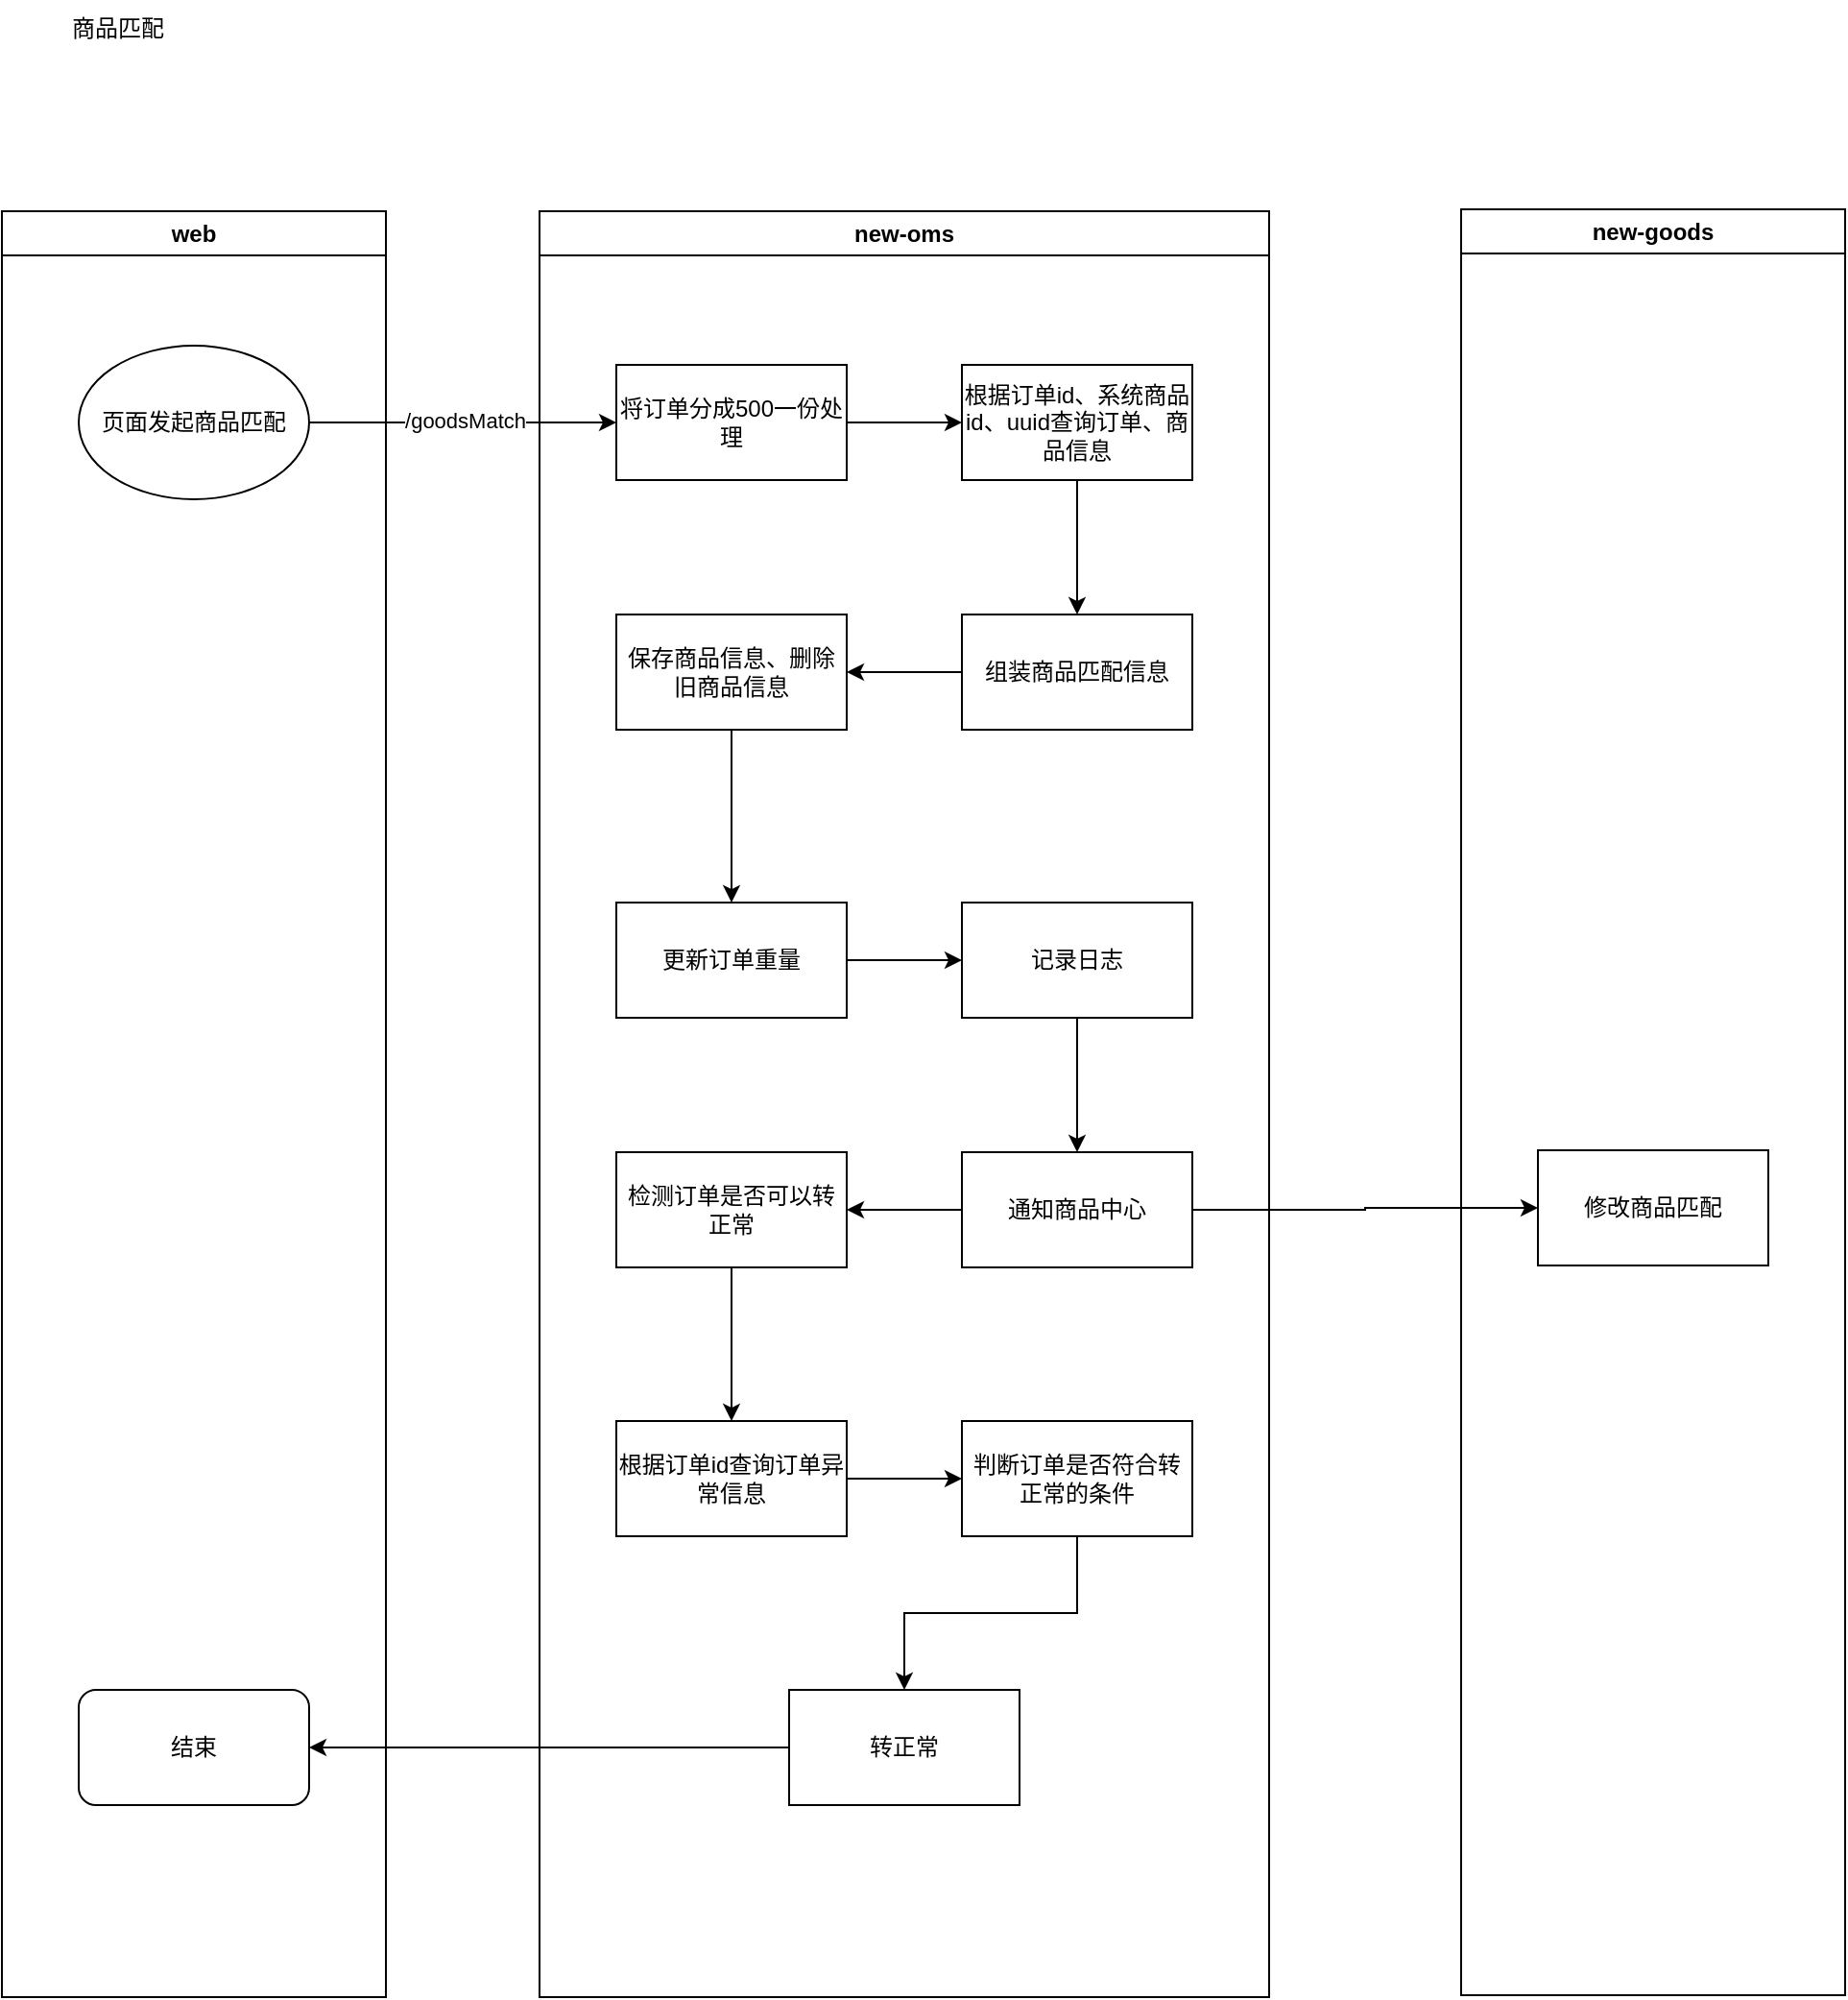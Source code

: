 <mxfile version="24.7.10">
  <diagram name="第 1 页" id="gVlICdoAYLYldk3fjAm1">
    <mxGraphModel dx="2314" dy="1106" grid="1" gridSize="10" guides="1" tooltips="1" connect="1" arrows="1" fold="1" page="1" pageScale="1" pageWidth="827" pageHeight="1169" math="0" shadow="0">
      <root>
        <mxCell id="0" />
        <mxCell id="1" parent="0" />
        <mxCell id="7TzGvKEf5VPIkmVuwXKu-1" value="商品匹配" style="text;html=1;align=center;verticalAlign=middle;resizable=0;points=[];autosize=1;strokeColor=none;fillColor=none;" vertex="1" parent="1">
          <mxGeometry x="65" y="130" width="70" height="30" as="geometry" />
        </mxCell>
        <mxCell id="7TzGvKEf5VPIkmVuwXKu-2" value="web" style="swimlane;whiteSpace=wrap;html=1;" vertex="1" parent="1">
          <mxGeometry x="40" y="240" width="200" height="930" as="geometry" />
        </mxCell>
        <mxCell id="7TzGvKEf5VPIkmVuwXKu-16" value="页面发起商品匹配" style="ellipse;whiteSpace=wrap;html=1;" vertex="1" parent="7TzGvKEf5VPIkmVuwXKu-2">
          <mxGeometry x="40" y="70" width="120" height="80" as="geometry" />
        </mxCell>
        <mxCell id="7TzGvKEf5VPIkmVuwXKu-44" value="结束" style="rounded=1;whiteSpace=wrap;html=1;" vertex="1" parent="7TzGvKEf5VPIkmVuwXKu-2">
          <mxGeometry x="40" y="770" width="120" height="60" as="geometry" />
        </mxCell>
        <mxCell id="7TzGvKEf5VPIkmVuwXKu-4" value="new-oms" style="swimlane;whiteSpace=wrap;html=1;" vertex="1" parent="1">
          <mxGeometry x="320" y="240" width="380" height="930" as="geometry" />
        </mxCell>
        <mxCell id="7TzGvKEf5VPIkmVuwXKu-22" value="" style="edgeStyle=orthogonalEdgeStyle;rounded=0;orthogonalLoop=1;jettySize=auto;html=1;" edge="1" parent="7TzGvKEf5VPIkmVuwXKu-4" source="7TzGvKEf5VPIkmVuwXKu-17" target="7TzGvKEf5VPIkmVuwXKu-21">
          <mxGeometry relative="1" as="geometry" />
        </mxCell>
        <mxCell id="7TzGvKEf5VPIkmVuwXKu-17" value="将订单分成500一份处理" style="whiteSpace=wrap;html=1;" vertex="1" parent="7TzGvKEf5VPIkmVuwXKu-4">
          <mxGeometry x="40" y="80" width="120" height="60" as="geometry" />
        </mxCell>
        <mxCell id="7TzGvKEf5VPIkmVuwXKu-24" value="" style="edgeStyle=orthogonalEdgeStyle;rounded=0;orthogonalLoop=1;jettySize=auto;html=1;" edge="1" parent="7TzGvKEf5VPIkmVuwXKu-4" source="7TzGvKEf5VPIkmVuwXKu-21" target="7TzGvKEf5VPIkmVuwXKu-23">
          <mxGeometry relative="1" as="geometry" />
        </mxCell>
        <mxCell id="7TzGvKEf5VPIkmVuwXKu-21" value="根据订单id、系统商品id、uuid查询订单、商品信息" style="whiteSpace=wrap;html=1;" vertex="1" parent="7TzGvKEf5VPIkmVuwXKu-4">
          <mxGeometry x="220" y="80" width="120" height="60" as="geometry" />
        </mxCell>
        <mxCell id="7TzGvKEf5VPIkmVuwXKu-26" value="" style="edgeStyle=orthogonalEdgeStyle;rounded=0;orthogonalLoop=1;jettySize=auto;html=1;" edge="1" parent="7TzGvKEf5VPIkmVuwXKu-4" source="7TzGvKEf5VPIkmVuwXKu-23" target="7TzGvKEf5VPIkmVuwXKu-25">
          <mxGeometry relative="1" as="geometry" />
        </mxCell>
        <mxCell id="7TzGvKEf5VPIkmVuwXKu-23" value="组装商品匹配信息" style="whiteSpace=wrap;html=1;" vertex="1" parent="7TzGvKEf5VPIkmVuwXKu-4">
          <mxGeometry x="220" y="210" width="120" height="60" as="geometry" />
        </mxCell>
        <mxCell id="7TzGvKEf5VPIkmVuwXKu-28" value="" style="edgeStyle=orthogonalEdgeStyle;rounded=0;orthogonalLoop=1;jettySize=auto;html=1;" edge="1" parent="7TzGvKEf5VPIkmVuwXKu-4" source="7TzGvKEf5VPIkmVuwXKu-25" target="7TzGvKEf5VPIkmVuwXKu-27">
          <mxGeometry relative="1" as="geometry" />
        </mxCell>
        <mxCell id="7TzGvKEf5VPIkmVuwXKu-25" value="保存商品信息、删除旧商品信息" style="whiteSpace=wrap;html=1;" vertex="1" parent="7TzGvKEf5VPIkmVuwXKu-4">
          <mxGeometry x="40" y="210" width="120" height="60" as="geometry" />
        </mxCell>
        <mxCell id="7TzGvKEf5VPIkmVuwXKu-30" value="" style="edgeStyle=orthogonalEdgeStyle;rounded=0;orthogonalLoop=1;jettySize=auto;html=1;" edge="1" parent="7TzGvKEf5VPIkmVuwXKu-4" source="7TzGvKEf5VPIkmVuwXKu-27" target="7TzGvKEf5VPIkmVuwXKu-29">
          <mxGeometry relative="1" as="geometry" />
        </mxCell>
        <mxCell id="7TzGvKEf5VPIkmVuwXKu-27" value="更新订单重量" style="whiteSpace=wrap;html=1;" vertex="1" parent="7TzGvKEf5VPIkmVuwXKu-4">
          <mxGeometry x="40" y="360" width="120" height="60" as="geometry" />
        </mxCell>
        <mxCell id="7TzGvKEf5VPIkmVuwXKu-32" value="" style="edgeStyle=orthogonalEdgeStyle;rounded=0;orthogonalLoop=1;jettySize=auto;html=1;" edge="1" parent="7TzGvKEf5VPIkmVuwXKu-4" source="7TzGvKEf5VPIkmVuwXKu-29" target="7TzGvKEf5VPIkmVuwXKu-31">
          <mxGeometry relative="1" as="geometry" />
        </mxCell>
        <mxCell id="7TzGvKEf5VPIkmVuwXKu-29" value="记录日志" style="whiteSpace=wrap;html=1;" vertex="1" parent="7TzGvKEf5VPIkmVuwXKu-4">
          <mxGeometry x="220" y="360" width="120" height="60" as="geometry" />
        </mxCell>
        <mxCell id="7TzGvKEf5VPIkmVuwXKu-36" value="" style="edgeStyle=orthogonalEdgeStyle;rounded=0;orthogonalLoop=1;jettySize=auto;html=1;" edge="1" parent="7TzGvKEf5VPIkmVuwXKu-4" source="7TzGvKEf5VPIkmVuwXKu-31" target="7TzGvKEf5VPIkmVuwXKu-35">
          <mxGeometry relative="1" as="geometry" />
        </mxCell>
        <mxCell id="7TzGvKEf5VPIkmVuwXKu-31" value="通知商品中心" style="whiteSpace=wrap;html=1;" vertex="1" parent="7TzGvKEf5VPIkmVuwXKu-4">
          <mxGeometry x="220" y="490" width="120" height="60" as="geometry" />
        </mxCell>
        <mxCell id="7TzGvKEf5VPIkmVuwXKu-38" value="" style="edgeStyle=orthogonalEdgeStyle;rounded=0;orthogonalLoop=1;jettySize=auto;html=1;" edge="1" parent="7TzGvKEf5VPIkmVuwXKu-4" source="7TzGvKEf5VPIkmVuwXKu-35" target="7TzGvKEf5VPIkmVuwXKu-37">
          <mxGeometry relative="1" as="geometry" />
        </mxCell>
        <mxCell id="7TzGvKEf5VPIkmVuwXKu-35" value="检测订单是否可以转正常" style="whiteSpace=wrap;html=1;" vertex="1" parent="7TzGvKEf5VPIkmVuwXKu-4">
          <mxGeometry x="40" y="490" width="120" height="60" as="geometry" />
        </mxCell>
        <mxCell id="7TzGvKEf5VPIkmVuwXKu-40" value="" style="edgeStyle=orthogonalEdgeStyle;rounded=0;orthogonalLoop=1;jettySize=auto;html=1;" edge="1" parent="7TzGvKEf5VPIkmVuwXKu-4" source="7TzGvKEf5VPIkmVuwXKu-37" target="7TzGvKEf5VPIkmVuwXKu-39">
          <mxGeometry relative="1" as="geometry" />
        </mxCell>
        <mxCell id="7TzGvKEf5VPIkmVuwXKu-37" value="根据订单id查询订单异常信息" style="whiteSpace=wrap;html=1;" vertex="1" parent="7TzGvKEf5VPIkmVuwXKu-4">
          <mxGeometry x="40" y="630" width="120" height="60" as="geometry" />
        </mxCell>
        <mxCell id="7TzGvKEf5VPIkmVuwXKu-42" value="" style="edgeStyle=orthogonalEdgeStyle;rounded=0;orthogonalLoop=1;jettySize=auto;html=1;" edge="1" parent="7TzGvKEf5VPIkmVuwXKu-4" source="7TzGvKEf5VPIkmVuwXKu-39" target="7TzGvKEf5VPIkmVuwXKu-41">
          <mxGeometry relative="1" as="geometry" />
        </mxCell>
        <mxCell id="7TzGvKEf5VPIkmVuwXKu-39" value="判断订单是否符合转正常的条件" style="whiteSpace=wrap;html=1;" vertex="1" parent="7TzGvKEf5VPIkmVuwXKu-4">
          <mxGeometry x="220" y="630" width="120" height="60" as="geometry" />
        </mxCell>
        <mxCell id="7TzGvKEf5VPIkmVuwXKu-41" value="转正常" style="whiteSpace=wrap;html=1;" vertex="1" parent="7TzGvKEf5VPIkmVuwXKu-4">
          <mxGeometry x="130" y="770" width="120" height="60" as="geometry" />
        </mxCell>
        <mxCell id="7TzGvKEf5VPIkmVuwXKu-5" value="new-goods" style="swimlane;whiteSpace=wrap;html=1;" vertex="1" parent="1">
          <mxGeometry x="800" y="239" width="200" height="930" as="geometry" />
        </mxCell>
        <mxCell id="7TzGvKEf5VPIkmVuwXKu-33" value="修改商品匹配" style="whiteSpace=wrap;html=1;" vertex="1" parent="7TzGvKEf5VPIkmVuwXKu-5">
          <mxGeometry x="40" y="490" width="120" height="60" as="geometry" />
        </mxCell>
        <mxCell id="7TzGvKEf5VPIkmVuwXKu-18" value="" style="edgeStyle=orthogonalEdgeStyle;rounded=0;orthogonalLoop=1;jettySize=auto;html=1;" edge="1" parent="1" source="7TzGvKEf5VPIkmVuwXKu-16" target="7TzGvKEf5VPIkmVuwXKu-17">
          <mxGeometry relative="1" as="geometry" />
        </mxCell>
        <mxCell id="7TzGvKEf5VPIkmVuwXKu-20" value="/goodsMatch" style="edgeLabel;html=1;align=center;verticalAlign=middle;resizable=0;points=[];" vertex="1" connectable="0" parent="7TzGvKEf5VPIkmVuwXKu-18">
          <mxGeometry x="0.013" y="1" relative="1" as="geometry">
            <mxPoint as="offset" />
          </mxGeometry>
        </mxCell>
        <mxCell id="7TzGvKEf5VPIkmVuwXKu-34" value="" style="edgeStyle=orthogonalEdgeStyle;rounded=0;orthogonalLoop=1;jettySize=auto;html=1;" edge="1" parent="1" source="7TzGvKEf5VPIkmVuwXKu-31" target="7TzGvKEf5VPIkmVuwXKu-33">
          <mxGeometry relative="1" as="geometry" />
        </mxCell>
        <mxCell id="7TzGvKEf5VPIkmVuwXKu-45" value="" style="edgeStyle=orthogonalEdgeStyle;rounded=0;orthogonalLoop=1;jettySize=auto;html=1;" edge="1" parent="1" source="7TzGvKEf5VPIkmVuwXKu-41" target="7TzGvKEf5VPIkmVuwXKu-44">
          <mxGeometry relative="1" as="geometry" />
        </mxCell>
      </root>
    </mxGraphModel>
  </diagram>
</mxfile>

